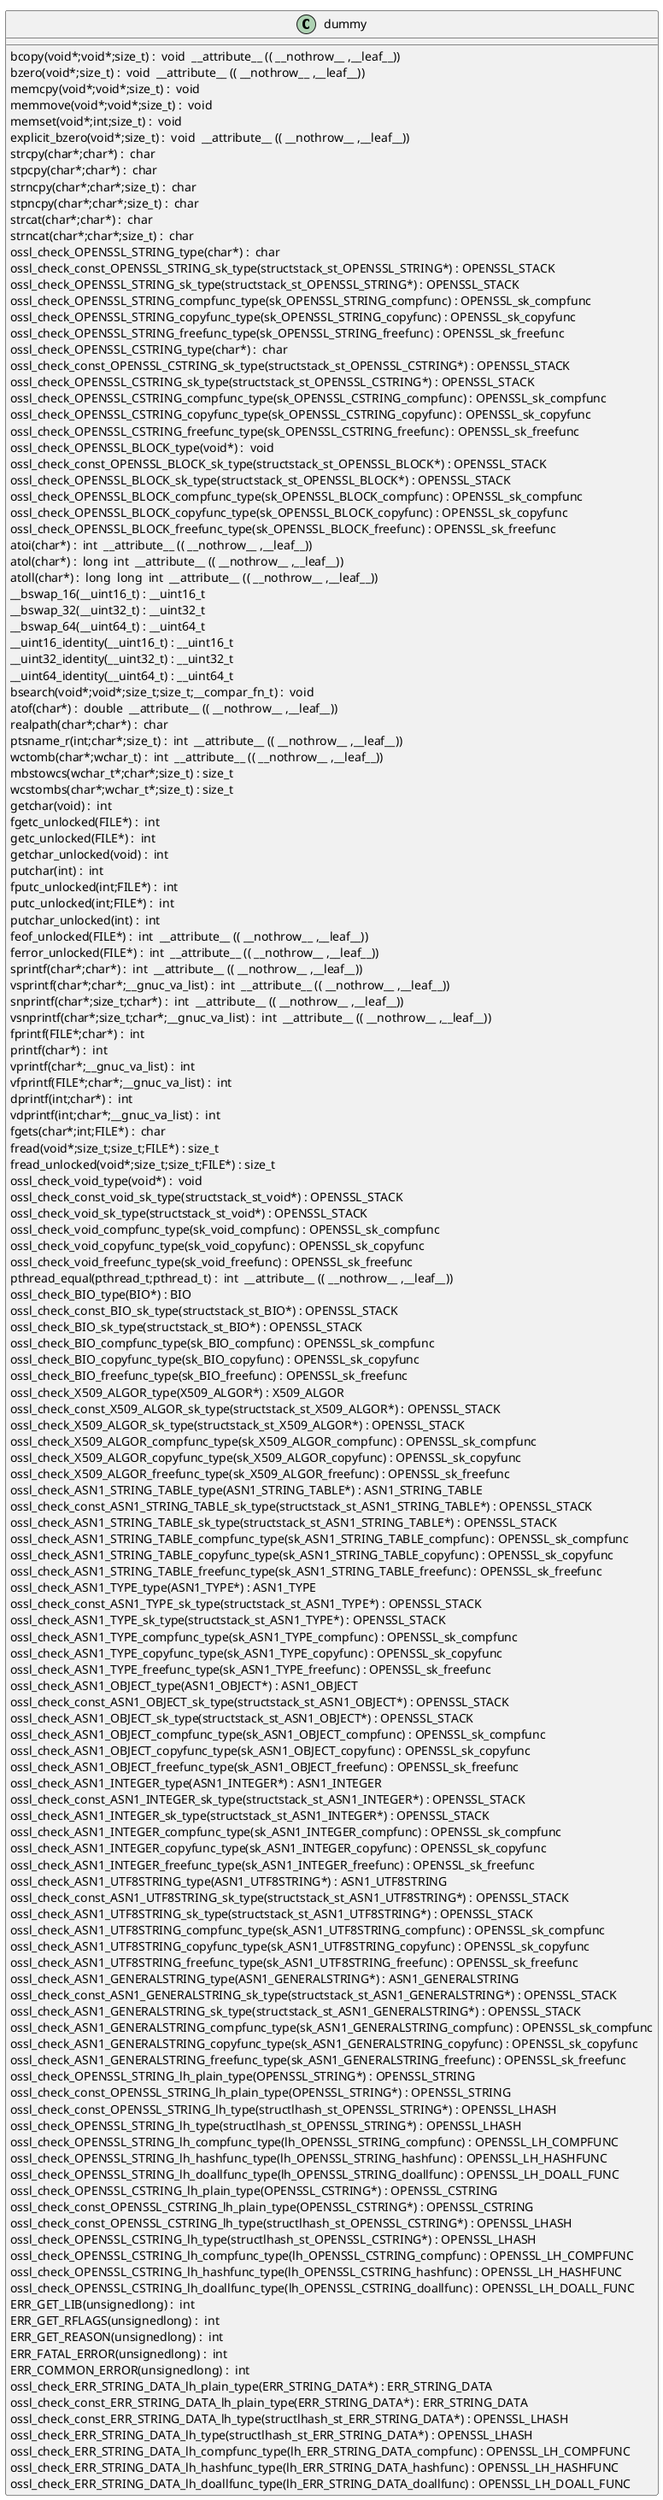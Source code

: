 @startuml
!pragma layout smetana
class dummy {
bcopy(void*;void*;size_t) :  void  __attribute__ (( __nothrow__ ,__leaf__)) [[[./../../.././qc/crypto/evp/ctrl_params_translate.c.html#325]]]
bzero(void*;size_t) :  void  __attribute__ (( __nothrow__ ,__leaf__)) [[[./../../.././qc/crypto/evp/ctrl_params_translate.c.html#332]]]
memcpy(void*;void*;size_t) :  void  [[[./../../.././qc/crypto/evp/ctrl_params_translate.c.html#373]]]
memmove(void*;void*;size_t) :  void  [[[./../../.././qc/crypto/evp/ctrl_params_translate.c.html#381]]]
memset(void*;int;size_t) :  void  [[[./../../.././qc/crypto/evp/ctrl_params_translate.c.html#388]]]
explicit_bzero(void*;size_t) :  void  __attribute__ (( __nothrow__ ,__leaf__)) [[[./../../.././qc/crypto/evp/ctrl_params_translate.c.html#401]]]
strcpy(char*;char*) :  char  [[[./../../.././qc/crypto/evp/ctrl_params_translate.c.html#408]]]
stpcpy(char*;char*) :  char  [[[./../../.././qc/crypto/evp/ctrl_params_translate.c.html#415]]]
strncpy(char*;char*;size_t) :  char  [[[./../../.././qc/crypto/evp/ctrl_params_translate.c.html#423]]]
stpncpy(char*;char*;size_t) :  char  [[[./../../.././qc/crypto/evp/ctrl_params_translate.c.html#433]]]
strcat(char*;char*) :  char  [[[./../../.././qc/crypto/evp/ctrl_params_translate.c.html#440]]]
strncat(char*;char*;size_t) :  char  [[[./../../.././qc/crypto/evp/ctrl_params_translate.c.html#447]]]
ossl_check_OPENSSL_STRING_type(char*) :  char  [[[./../../.././qc/crypto/evp/ctrl_params_translate.c.html#836]]]
ossl_check_const_OPENSSL_STRING_sk_type(structstack_st_OPENSSL_STRING*) : OPENSSL_STACK [[[./../../.././qc/crypto/evp/ctrl_params_translate.c.html#836]]]
ossl_check_OPENSSL_STRING_sk_type(structstack_st_OPENSSL_STRING*) : OPENSSL_STACK [[[./../../.././qc/crypto/evp/ctrl_params_translate.c.html#836]]]
ossl_check_OPENSSL_STRING_compfunc_type(sk_OPENSSL_STRING_compfunc) : OPENSSL_sk_compfunc [[[./../../.././qc/crypto/evp/ctrl_params_translate.c.html#836]]]
ossl_check_OPENSSL_STRING_copyfunc_type(sk_OPENSSL_STRING_copyfunc) : OPENSSL_sk_copyfunc [[[./../../.././qc/crypto/evp/ctrl_params_translate.c.html#836]]]
ossl_check_OPENSSL_STRING_freefunc_type(sk_OPENSSL_STRING_freefunc) : OPENSSL_sk_freefunc [[[./../../.././qc/crypto/evp/ctrl_params_translate.c.html#836]]]
ossl_check_OPENSSL_CSTRING_type(char*) :  char  [[[./../../.././qc/crypto/evp/ctrl_params_translate.c.html#838]]]
ossl_check_const_OPENSSL_CSTRING_sk_type(structstack_st_OPENSSL_CSTRING*) : OPENSSL_STACK [[[./../../.././qc/crypto/evp/ctrl_params_translate.c.html#838]]]
ossl_check_OPENSSL_CSTRING_sk_type(structstack_st_OPENSSL_CSTRING*) : OPENSSL_STACK [[[./../../.././qc/crypto/evp/ctrl_params_translate.c.html#838]]]
ossl_check_OPENSSL_CSTRING_compfunc_type(sk_OPENSSL_CSTRING_compfunc) : OPENSSL_sk_compfunc [[[./../../.././qc/crypto/evp/ctrl_params_translate.c.html#838]]]
ossl_check_OPENSSL_CSTRING_copyfunc_type(sk_OPENSSL_CSTRING_copyfunc) : OPENSSL_sk_copyfunc [[[./../../.././qc/crypto/evp/ctrl_params_translate.c.html#838]]]
ossl_check_OPENSSL_CSTRING_freefunc_type(sk_OPENSSL_CSTRING_freefunc) : OPENSSL_sk_freefunc [[[./../../.././qc/crypto/evp/ctrl_params_translate.c.html#838]]]
ossl_check_OPENSSL_BLOCK_type(void*) :  void  [[[./../../.././qc/crypto/evp/ctrl_params_translate.c.html#841]]]
ossl_check_const_OPENSSL_BLOCK_sk_type(structstack_st_OPENSSL_BLOCK*) : OPENSSL_STACK [[[./../../.././qc/crypto/evp/ctrl_params_translate.c.html#841]]]
ossl_check_OPENSSL_BLOCK_sk_type(structstack_st_OPENSSL_BLOCK*) : OPENSSL_STACK [[[./../../.././qc/crypto/evp/ctrl_params_translate.c.html#841]]]
ossl_check_OPENSSL_BLOCK_compfunc_type(sk_OPENSSL_BLOCK_compfunc) : OPENSSL_sk_compfunc [[[./../../.././qc/crypto/evp/ctrl_params_translate.c.html#841]]]
ossl_check_OPENSSL_BLOCK_copyfunc_type(sk_OPENSSL_BLOCK_copyfunc) : OPENSSL_sk_copyfunc [[[./../../.././qc/crypto/evp/ctrl_params_translate.c.html#841]]]
ossl_check_OPENSSL_BLOCK_freefunc_type(sk_OPENSSL_BLOCK_freefunc) : OPENSSL_sk_freefunc [[[./../../.././qc/crypto/evp/ctrl_params_translate.c.html#841]]]
atoi(char*) :  int  __attribute__ (( __nothrow__ ,__leaf__)) [[[./../../.././qc/crypto/evp/ctrl_params_translate.c.html#1157]]]
atol(char*) :  long  int  __attribute__ (( __nothrow__ ,__leaf__)) [[[./../../.././qc/crypto/evp/ctrl_params_translate.c.html#1162]]]
atoll(char*) :  long  long  int  __attribute__ (( __nothrow__ ,__leaf__)) [[[./../../.././qc/crypto/evp/ctrl_params_translate.c.html#1169]]]
__bswap_16(__uint16_t) : __uint16_t [[[./../../.././qc/crypto/evp/ctrl_params_translate.c.html#1331]]]
__bswap_32(__uint32_t) : __uint32_t [[[./../../.././qc/crypto/evp/ctrl_params_translate.c.html#1346]]]
__bswap_64(__uint64_t) : __uint64_t [[[./../../.././qc/crypto/evp/ctrl_params_translate.c.html#1356]]]
__uint16_identity(__uint16_t) : __uint16_t [[[./../../.././qc/crypto/evp/ctrl_params_translate.c.html#1368]]]
__uint32_identity(__uint32_t) : __uint32_t [[[./../../.././qc/crypto/evp/ctrl_params_translate.c.html#1374]]]
__uint64_identity(__uint64_t) : __uint64_t [[[./../../.././qc/crypto/evp/ctrl_params_translate.c.html#1380]]]
bsearch(void*;void*;size_t;size_t;__compar_fn_t) :  void  [[[./../../.././qc/crypto/evp/ctrl_params_translate.c.html#2048]]]
atof(char*) :  double  __attribute__ (( __nothrow__ ,__leaf__)) [[[./../../.././qc/crypto/evp/ctrl_params_translate.c.html#1]]]
realpath(char*;char*) :  char  [[[./../../.././qc/crypto/evp/ctrl_params_translate.c.html#1]]]
ptsname_r(int;char*;size_t) :  int  __attribute__ (( __nothrow__ ,__leaf__)) [[[./../../.././qc/crypto/evp/ctrl_params_translate.c.html#1]]]
wctomb(char*;wchar_t) :  int  __attribute__ (( __nothrow__ ,__leaf__)) [[[./../../.././qc/crypto/evp/ctrl_params_translate.c.html#1]]]
mbstowcs(wchar_t*;char*;size_t) : size_t [[[./../../.././qc/crypto/evp/ctrl_params_translate.c.html#1]]]
wcstombs(char*;wchar_t*;size_t) : size_t [[[./../../.././qc/crypto/evp/ctrl_params_translate.c.html#1]]]
getchar(void) :  int  [[[./../../.././qc/crypto/evp/ctrl_params_translate.c.html#1]]]
fgetc_unlocked(FILE*) :  int  [[[./../../.././qc/crypto/evp/ctrl_params_translate.c.html#1]]]
getc_unlocked(FILE*) :  int  [[[./../../.././qc/crypto/evp/ctrl_params_translate.c.html#1]]]
getchar_unlocked(void) :  int  [[[./../../.././qc/crypto/evp/ctrl_params_translate.c.html#1]]]
putchar(int) :  int  [[[./../../.././qc/crypto/evp/ctrl_params_translate.c.html#1]]]
fputc_unlocked(int;FILE*) :  int  [[[./../../.././qc/crypto/evp/ctrl_params_translate.c.html#1]]]
putc_unlocked(int;FILE*) :  int  [[[./../../.././qc/crypto/evp/ctrl_params_translate.c.html#1]]]
putchar_unlocked(int) :  int  [[[./../../.././qc/crypto/evp/ctrl_params_translate.c.html#1]]]
feof_unlocked(FILE*) :  int  __attribute__ (( __nothrow__ ,__leaf__)) [[[./../../.././qc/crypto/evp/ctrl_params_translate.c.html#1]]]
ferror_unlocked(FILE*) :  int  __attribute__ (( __nothrow__ ,__leaf__)) [[[./../../.././qc/crypto/evp/ctrl_params_translate.c.html#1]]]
sprintf(char*;char*) :  int  __attribute__ (( __nothrow__ ,__leaf__)) [[[./../../.././qc/crypto/evp/ctrl_params_translate.c.html#1]]]
vsprintf(char*;char*;__gnuc_va_list) :  int  __attribute__ (( __nothrow__ ,__leaf__)) [[[./../../.././qc/crypto/evp/ctrl_params_translate.c.html#1]]]
snprintf(char*;size_t;char*) :  int  __attribute__ (( __nothrow__ ,__leaf__)) [[[./../../.././qc/crypto/evp/ctrl_params_translate.c.html#1]]]
vsnprintf(char*;size_t;char*;__gnuc_va_list) :  int  __attribute__ (( __nothrow__ ,__leaf__)) [[[./../../.././qc/crypto/evp/ctrl_params_translate.c.html#1]]]
fprintf(FILE*;char*) :  int  [[[./../../.././qc/crypto/evp/ctrl_params_translate.c.html#1]]]
printf(char*) :  int  [[[./../../.././qc/crypto/evp/ctrl_params_translate.c.html#1]]]
vprintf(char*;__gnuc_va_list) :  int  [[[./../../.././qc/crypto/evp/ctrl_params_translate.c.html#1]]]
vfprintf(FILE*;char*;__gnuc_va_list) :  int  [[[./../../.././qc/crypto/evp/ctrl_params_translate.c.html#1]]]
dprintf(int;char*) :  int  [[[./../../.././qc/crypto/evp/ctrl_params_translate.c.html#1]]]
vdprintf(int;char*;__gnuc_va_list) :  int  [[[./../../.././qc/crypto/evp/ctrl_params_translate.c.html#1]]]
fgets(char*;int;FILE*) :  char  [[[./../../.././qc/crypto/evp/ctrl_params_translate.c.html#1]]]
fread(void*;size_t;size_t;FILE*) : size_t [[[./../../.././qc/crypto/evp/ctrl_params_translate.c.html#1]]]
fread_unlocked(void*;size_t;size_t;FILE*) : size_t [[[./../../.././qc/crypto/evp/ctrl_params_translate.c.html#1]]]
ossl_check_void_type(void*) :  void  [[[./../../.././qc/crypto/evp/ctrl_params_translate.c.html#1]]]
ossl_check_const_void_sk_type(structstack_st_void*) : OPENSSL_STACK [[[./../../.././qc/crypto/evp/ctrl_params_translate.c.html#1]]]
ossl_check_void_sk_type(structstack_st_void*) : OPENSSL_STACK [[[./../../.././qc/crypto/evp/ctrl_params_translate.c.html#1]]]
ossl_check_void_compfunc_type(sk_void_compfunc) : OPENSSL_sk_compfunc [[[./../../.././qc/crypto/evp/ctrl_params_translate.c.html#1]]]
ossl_check_void_copyfunc_type(sk_void_copyfunc) : OPENSSL_sk_copyfunc [[[./../../.././qc/crypto/evp/ctrl_params_translate.c.html#1]]]
ossl_check_void_freefunc_type(sk_void_freefunc) : OPENSSL_sk_freefunc [[[./../../.././qc/crypto/evp/ctrl_params_translate.c.html#1]]]
pthread_equal(pthread_t;pthread_t) :  int  __attribute__ (( __nothrow__ ,__leaf__)) [[[./../../.././qc/crypto/evp/ctrl_params_translate.c.html#1]]]
ossl_check_BIO_type(BIO*) : BIO [[[./../../.././qc/crypto/evp/ctrl_params_translate.c.html#1]]]
ossl_check_const_BIO_sk_type(structstack_st_BIO*) : OPENSSL_STACK [[[./../../.././qc/crypto/evp/ctrl_params_translate.c.html#1]]]
ossl_check_BIO_sk_type(structstack_st_BIO*) : OPENSSL_STACK [[[./../../.././qc/crypto/evp/ctrl_params_translate.c.html#1]]]
ossl_check_BIO_compfunc_type(sk_BIO_compfunc) : OPENSSL_sk_compfunc [[[./../../.././qc/crypto/evp/ctrl_params_translate.c.html#1]]]
ossl_check_BIO_copyfunc_type(sk_BIO_copyfunc) : OPENSSL_sk_copyfunc [[[./../../.././qc/crypto/evp/ctrl_params_translate.c.html#1]]]
ossl_check_BIO_freefunc_type(sk_BIO_freefunc) : OPENSSL_sk_freefunc [[[./../../.././qc/crypto/evp/ctrl_params_translate.c.html#1]]]
ossl_check_X509_ALGOR_type(X509_ALGOR*) : X509_ALGOR [[[./../../.././qc/crypto/evp/ctrl_params_translate.c.html#1]]]
ossl_check_const_X509_ALGOR_sk_type(structstack_st_X509_ALGOR*) : OPENSSL_STACK [[[./../../.././qc/crypto/evp/ctrl_params_translate.c.html#1]]]
ossl_check_X509_ALGOR_sk_type(structstack_st_X509_ALGOR*) : OPENSSL_STACK [[[./../../.././qc/crypto/evp/ctrl_params_translate.c.html#1]]]
ossl_check_X509_ALGOR_compfunc_type(sk_X509_ALGOR_compfunc) : OPENSSL_sk_compfunc [[[./../../.././qc/crypto/evp/ctrl_params_translate.c.html#1]]]
ossl_check_X509_ALGOR_copyfunc_type(sk_X509_ALGOR_copyfunc) : OPENSSL_sk_copyfunc [[[./../../.././qc/crypto/evp/ctrl_params_translate.c.html#1]]]
ossl_check_X509_ALGOR_freefunc_type(sk_X509_ALGOR_freefunc) : OPENSSL_sk_freefunc [[[./../../.././qc/crypto/evp/ctrl_params_translate.c.html#1]]]
ossl_check_ASN1_STRING_TABLE_type(ASN1_STRING_TABLE*) : ASN1_STRING_TABLE [[[./../../.././qc/crypto/evp/ctrl_params_translate.c.html#1]]]
ossl_check_const_ASN1_STRING_TABLE_sk_type(structstack_st_ASN1_STRING_TABLE*) : OPENSSL_STACK [[[./../../.././qc/crypto/evp/ctrl_params_translate.c.html#1]]]
ossl_check_ASN1_STRING_TABLE_sk_type(structstack_st_ASN1_STRING_TABLE*) : OPENSSL_STACK [[[./../../.././qc/crypto/evp/ctrl_params_translate.c.html#1]]]
ossl_check_ASN1_STRING_TABLE_compfunc_type(sk_ASN1_STRING_TABLE_compfunc) : OPENSSL_sk_compfunc [[[./../../.././qc/crypto/evp/ctrl_params_translate.c.html#1]]]
ossl_check_ASN1_STRING_TABLE_copyfunc_type(sk_ASN1_STRING_TABLE_copyfunc) : OPENSSL_sk_copyfunc [[[./../../.././qc/crypto/evp/ctrl_params_translate.c.html#1]]]
ossl_check_ASN1_STRING_TABLE_freefunc_type(sk_ASN1_STRING_TABLE_freefunc) : OPENSSL_sk_freefunc [[[./../../.././qc/crypto/evp/ctrl_params_translate.c.html#1]]]
ossl_check_ASN1_TYPE_type(ASN1_TYPE*) : ASN1_TYPE [[[./../../.././qc/crypto/evp/ctrl_params_translate.c.html#1]]]
ossl_check_const_ASN1_TYPE_sk_type(structstack_st_ASN1_TYPE*) : OPENSSL_STACK [[[./../../.././qc/crypto/evp/ctrl_params_translate.c.html#1]]]
ossl_check_ASN1_TYPE_sk_type(structstack_st_ASN1_TYPE*) : OPENSSL_STACK [[[./../../.././qc/crypto/evp/ctrl_params_translate.c.html#1]]]
ossl_check_ASN1_TYPE_compfunc_type(sk_ASN1_TYPE_compfunc) : OPENSSL_sk_compfunc [[[./../../.././qc/crypto/evp/ctrl_params_translate.c.html#1]]]
ossl_check_ASN1_TYPE_copyfunc_type(sk_ASN1_TYPE_copyfunc) : OPENSSL_sk_copyfunc [[[./../../.././qc/crypto/evp/ctrl_params_translate.c.html#1]]]
ossl_check_ASN1_TYPE_freefunc_type(sk_ASN1_TYPE_freefunc) : OPENSSL_sk_freefunc [[[./../../.././qc/crypto/evp/ctrl_params_translate.c.html#1]]]
ossl_check_ASN1_OBJECT_type(ASN1_OBJECT*) : ASN1_OBJECT [[[./../../.././qc/crypto/evp/ctrl_params_translate.c.html#1]]]
ossl_check_const_ASN1_OBJECT_sk_type(structstack_st_ASN1_OBJECT*) : OPENSSL_STACK [[[./../../.././qc/crypto/evp/ctrl_params_translate.c.html#1]]]
ossl_check_ASN1_OBJECT_sk_type(structstack_st_ASN1_OBJECT*) : OPENSSL_STACK [[[./../../.././qc/crypto/evp/ctrl_params_translate.c.html#1]]]
ossl_check_ASN1_OBJECT_compfunc_type(sk_ASN1_OBJECT_compfunc) : OPENSSL_sk_compfunc [[[./../../.././qc/crypto/evp/ctrl_params_translate.c.html#1]]]
ossl_check_ASN1_OBJECT_copyfunc_type(sk_ASN1_OBJECT_copyfunc) : OPENSSL_sk_copyfunc [[[./../../.././qc/crypto/evp/ctrl_params_translate.c.html#1]]]
ossl_check_ASN1_OBJECT_freefunc_type(sk_ASN1_OBJECT_freefunc) : OPENSSL_sk_freefunc [[[./../../.././qc/crypto/evp/ctrl_params_translate.c.html#1]]]
ossl_check_ASN1_INTEGER_type(ASN1_INTEGER*) : ASN1_INTEGER [[[./../../.././qc/crypto/evp/ctrl_params_translate.c.html#1]]]
ossl_check_const_ASN1_INTEGER_sk_type(structstack_st_ASN1_INTEGER*) : OPENSSL_STACK [[[./../../.././qc/crypto/evp/ctrl_params_translate.c.html#1]]]
ossl_check_ASN1_INTEGER_sk_type(structstack_st_ASN1_INTEGER*) : OPENSSL_STACK [[[./../../.././qc/crypto/evp/ctrl_params_translate.c.html#1]]]
ossl_check_ASN1_INTEGER_compfunc_type(sk_ASN1_INTEGER_compfunc) : OPENSSL_sk_compfunc [[[./../../.././qc/crypto/evp/ctrl_params_translate.c.html#1]]]
ossl_check_ASN1_INTEGER_copyfunc_type(sk_ASN1_INTEGER_copyfunc) : OPENSSL_sk_copyfunc [[[./../../.././qc/crypto/evp/ctrl_params_translate.c.html#1]]]
ossl_check_ASN1_INTEGER_freefunc_type(sk_ASN1_INTEGER_freefunc) : OPENSSL_sk_freefunc [[[./../../.././qc/crypto/evp/ctrl_params_translate.c.html#1]]]
ossl_check_ASN1_UTF8STRING_type(ASN1_UTF8STRING*) : ASN1_UTF8STRING [[[./../../.././qc/crypto/evp/ctrl_params_translate.c.html#1]]]
ossl_check_const_ASN1_UTF8STRING_sk_type(structstack_st_ASN1_UTF8STRING*) : OPENSSL_STACK [[[./../../.././qc/crypto/evp/ctrl_params_translate.c.html#1]]]
ossl_check_ASN1_UTF8STRING_sk_type(structstack_st_ASN1_UTF8STRING*) : OPENSSL_STACK [[[./../../.././qc/crypto/evp/ctrl_params_translate.c.html#1]]]
ossl_check_ASN1_UTF8STRING_compfunc_type(sk_ASN1_UTF8STRING_compfunc) : OPENSSL_sk_compfunc [[[./../../.././qc/crypto/evp/ctrl_params_translate.c.html#1]]]
ossl_check_ASN1_UTF8STRING_copyfunc_type(sk_ASN1_UTF8STRING_copyfunc) : OPENSSL_sk_copyfunc [[[./../../.././qc/crypto/evp/ctrl_params_translate.c.html#1]]]
ossl_check_ASN1_UTF8STRING_freefunc_type(sk_ASN1_UTF8STRING_freefunc) : OPENSSL_sk_freefunc [[[./../../.././qc/crypto/evp/ctrl_params_translate.c.html#1]]]
ossl_check_ASN1_GENERALSTRING_type(ASN1_GENERALSTRING*) : ASN1_GENERALSTRING [[[./../../.././qc/crypto/evp/ctrl_params_translate.c.html#1]]]
ossl_check_const_ASN1_GENERALSTRING_sk_type(structstack_st_ASN1_GENERALSTRING*) : OPENSSL_STACK [[[./../../.././qc/crypto/evp/ctrl_params_translate.c.html#1]]]
ossl_check_ASN1_GENERALSTRING_sk_type(structstack_st_ASN1_GENERALSTRING*) : OPENSSL_STACK [[[./../../.././qc/crypto/evp/ctrl_params_translate.c.html#1]]]
ossl_check_ASN1_GENERALSTRING_compfunc_type(sk_ASN1_GENERALSTRING_compfunc) : OPENSSL_sk_compfunc [[[./../../.././qc/crypto/evp/ctrl_params_translate.c.html#1]]]
ossl_check_ASN1_GENERALSTRING_copyfunc_type(sk_ASN1_GENERALSTRING_copyfunc) : OPENSSL_sk_copyfunc [[[./../../.././qc/crypto/evp/ctrl_params_translate.c.html#1]]]
ossl_check_ASN1_GENERALSTRING_freefunc_type(sk_ASN1_GENERALSTRING_freefunc) : OPENSSL_sk_freefunc [[[./../../.././qc/crypto/evp/ctrl_params_translate.c.html#1]]]
ossl_check_OPENSSL_STRING_lh_plain_type(OPENSSL_STRING*) : OPENSSL_STRING [[[./../../.././qc/crypto/evp/ctrl_params_translate.c.html#1]]]
ossl_check_const_OPENSSL_STRING_lh_plain_type(OPENSSL_STRING*) : OPENSSL_STRING [[[./../../.././qc/crypto/evp/ctrl_params_translate.c.html#1]]]
ossl_check_const_OPENSSL_STRING_lh_type(structlhash_st_OPENSSL_STRING*) : OPENSSL_LHASH [[[./../../.././qc/crypto/evp/ctrl_params_translate.c.html#1]]]
ossl_check_OPENSSL_STRING_lh_type(structlhash_st_OPENSSL_STRING*) : OPENSSL_LHASH [[[./../../.././qc/crypto/evp/ctrl_params_translate.c.html#1]]]
ossl_check_OPENSSL_STRING_lh_compfunc_type(lh_OPENSSL_STRING_compfunc) : OPENSSL_LH_COMPFUNC [[[./../../.././qc/crypto/evp/ctrl_params_translate.c.html#1]]]
ossl_check_OPENSSL_STRING_lh_hashfunc_type(lh_OPENSSL_STRING_hashfunc) : OPENSSL_LH_HASHFUNC [[[./../../.././qc/crypto/evp/ctrl_params_translate.c.html#1]]]
ossl_check_OPENSSL_STRING_lh_doallfunc_type(lh_OPENSSL_STRING_doallfunc) : OPENSSL_LH_DOALL_FUNC [[[./../../.././qc/crypto/evp/ctrl_params_translate.c.html#1]]]
ossl_check_OPENSSL_CSTRING_lh_plain_type(OPENSSL_CSTRING*) : OPENSSL_CSTRING [[[./../../.././qc/crypto/evp/ctrl_params_translate.c.html#1]]]
ossl_check_const_OPENSSL_CSTRING_lh_plain_type(OPENSSL_CSTRING*) : OPENSSL_CSTRING [[[./../../.././qc/crypto/evp/ctrl_params_translate.c.html#1]]]
ossl_check_const_OPENSSL_CSTRING_lh_type(structlhash_st_OPENSSL_CSTRING*) : OPENSSL_LHASH [[[./../../.././qc/crypto/evp/ctrl_params_translate.c.html#1]]]
ossl_check_OPENSSL_CSTRING_lh_type(structlhash_st_OPENSSL_CSTRING*) : OPENSSL_LHASH [[[./../../.././qc/crypto/evp/ctrl_params_translate.c.html#1]]]
ossl_check_OPENSSL_CSTRING_lh_compfunc_type(lh_OPENSSL_CSTRING_compfunc) : OPENSSL_LH_COMPFUNC [[[./../../.././qc/crypto/evp/ctrl_params_translate.c.html#1]]]
ossl_check_OPENSSL_CSTRING_lh_hashfunc_type(lh_OPENSSL_CSTRING_hashfunc) : OPENSSL_LH_HASHFUNC [[[./../../.././qc/crypto/evp/ctrl_params_translate.c.html#1]]]
ossl_check_OPENSSL_CSTRING_lh_doallfunc_type(lh_OPENSSL_CSTRING_doallfunc) : OPENSSL_LH_DOALL_FUNC [[[./../../.././qc/crypto/evp/ctrl_params_translate.c.html#1]]]
ERR_GET_LIB(unsignedlong) :  int  [[[./../../.././qc/crypto/evp/ctrl_params_translate.c.html#1]]]
ERR_GET_RFLAGS(unsignedlong) :  int  [[[./../../.././qc/crypto/evp/ctrl_params_translate.c.html#1]]]
ERR_GET_REASON(unsignedlong) :  int  [[[./../../.././qc/crypto/evp/ctrl_params_translate.c.html#1]]]
ERR_FATAL_ERROR(unsignedlong) :  int  [[[./../../.././qc/crypto/evp/ctrl_params_translate.c.html#1]]]
ERR_COMMON_ERROR(unsignedlong) :  int  [[[./../../.././qc/crypto/evp/ctrl_params_translate.c.html#1]]]
ossl_check_ERR_STRING_DATA_lh_plain_type(ERR_STRING_DATA*) : ERR_STRING_DATA [[[./../../.././qc/crypto/evp/ctrl_params_translate.c.html#1]]]
ossl_check_const_ERR_STRING_DATA_lh_plain_type(ERR_STRING_DATA*) : ERR_STRING_DATA [[[./../../.././qc/crypto/evp/ctrl_params_translate.c.html#1]]]
ossl_check_const_ERR_STRING_DATA_lh_type(structlhash_st_ERR_STRING_DATA*) : OPENSSL_LHASH [[[./../../.././qc/crypto/evp/ctrl_params_translate.c.html#1]]]
ossl_check_ERR_STRING_DATA_lh_type(structlhash_st_ERR_STRING_DATA*) : OPENSSL_LHASH [[[./../../.././qc/crypto/evp/ctrl_params_translate.c.html#1]]]
ossl_check_ERR_STRING_DATA_lh_compfunc_type(lh_ERR_STRING_DATA_compfunc) : OPENSSL_LH_COMPFUNC [[[./../../.././qc/crypto/evp/ctrl_params_translate.c.html#1]]]
ossl_check_ERR_STRING_DATA_lh_hashfunc_type(lh_ERR_STRING_DATA_hashfunc) : OPENSSL_LH_HASHFUNC [[[./../../.././qc/crypto/evp/ctrl_params_translate.c.html#1]]]
ossl_check_ERR_STRING_DATA_lh_doallfunc_type(lh_ERR_STRING_DATA_doallfunc) : OPENSSL_LH_DOALL_FUNC [[[./../../.././qc/crypto/evp/ctrl_params_translate.c.html#1]]]
} 
@enduml
